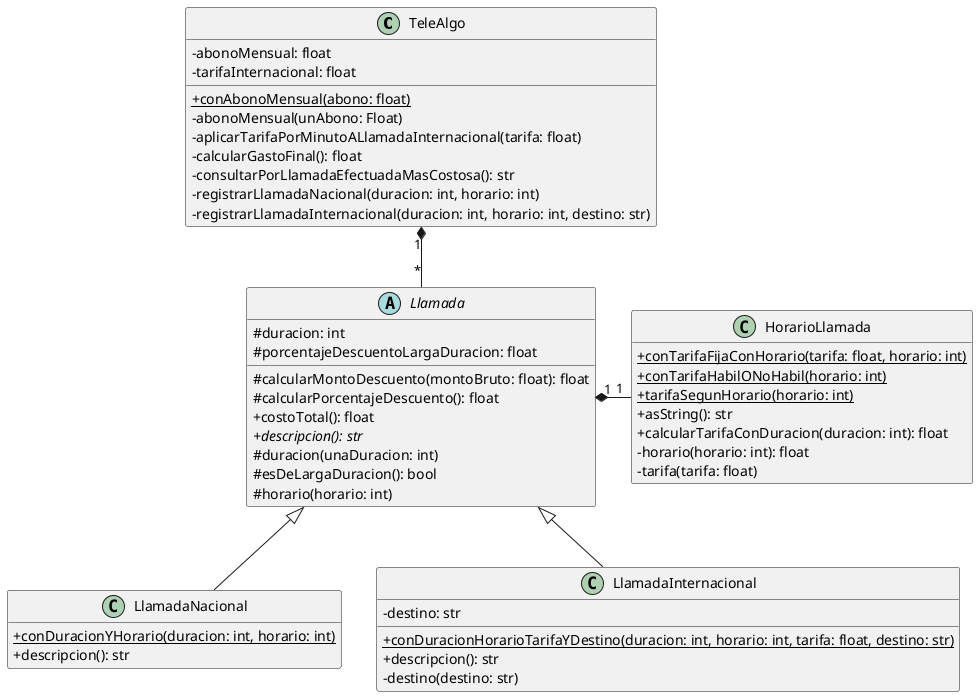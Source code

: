 @startuml

skinparam classAttributeIconSize 0
hide empty members

class TeleAlgo {
  - abonoMensual: float
  - tarifaInternacional: float

  {static} + conAbonoMensual(abono: float)
  - abonoMensual(unAbono: Float)
  - aplicarTarifaPorMinutoALlamadaInternacional(tarifa: float)
  - calcularGastoFinal(): float
  - consultarPorLlamadaEfectuadaMasCostosa(): str
  - registrarLlamadaNacional(duracion: int, horario: int)
  - registrarLlamadaInternacional(duracion: int, horario: int, destino: str)
}

TeleAlgo "1" *-- "*" Llamada

abstract Llamada {
  # duracion: int
	# porcentajeDescuentoLargaDuracion: float

  # calcularMontoDescuento(montoBruto: float): float
  # calcularPorcentajeDescuento(): float
  + costoTotal(): float
  {abstract} + descripcion(): str
  # duracion(unaDuracion: int)
  # esDeLargaDuracion(): bool
  # horario(horario: int)
}

Llamada <|-- LlamadaNacional
Llamada <|-- LlamadaInternacional

class LlamadaNacional {
  {static} + conDuracionYHorario(duracion: int, horario: int)
  + descripcion(): str
}

class LlamadaInternacional {
  - destino: str

  {static} + conDuracionHorarioTarifaYDestino(duracion: int, horario: int, tarifa: float, destino: str)
  + descripcion(): str
  - destino(destino: str)
}

Llamada "1" *-ri- "1" HorarioLlamada

class HorarioLlamada {
  {static} + conTarifaFijaConHorario(tarifa: float, horario: int)
  {static} + conTarifaHabilONoHabil(horario: int)
  {static} + tarifaSegunHorario(horario: int)
	+ asString(): str
	+ calcularTarifaConDuracion(duracion: int): float
  - horario(horario: int): float
  - tarifa(tarifa: float)
}

@enduml
